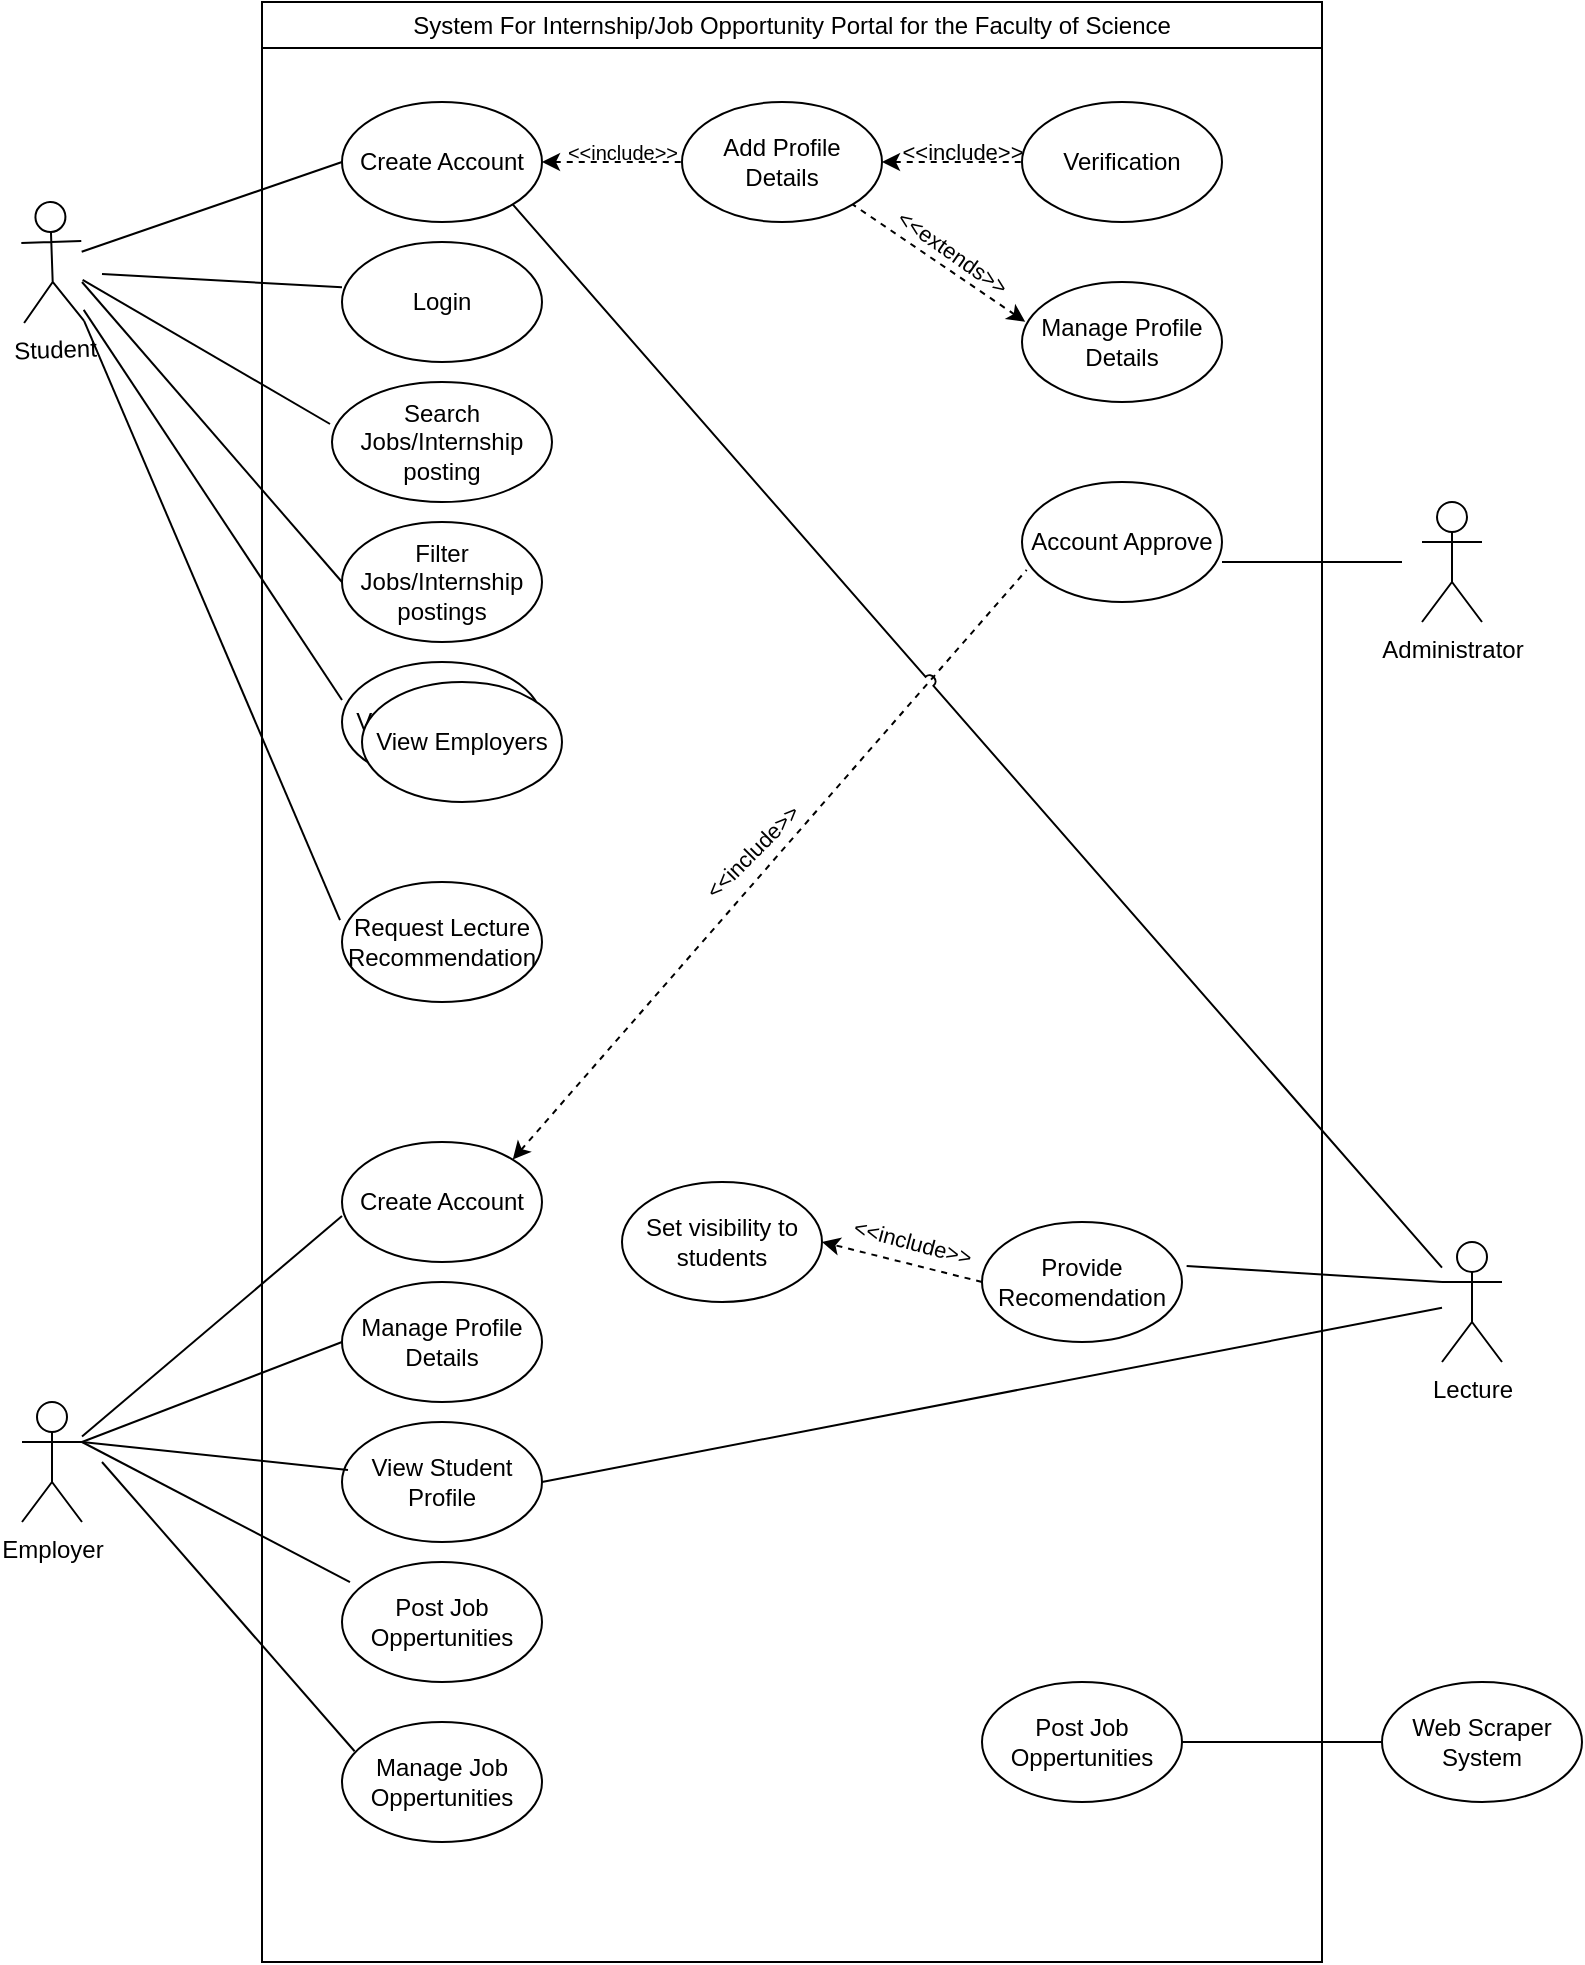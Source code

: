 <mxfile version="24.7.7">
  <diagram name="Page-1" id="mJqCjJkcsdnNDaewhTTc">
    <mxGraphModel dx="1467" dy="710" grid="1" gridSize="10" guides="1" tooltips="1" connect="1" arrows="1" fold="1" page="1" pageScale="1" pageWidth="850" pageHeight="1100" math="0" shadow="0">
      <root>
        <mxCell id="0" />
        <mxCell id="1" parent="0" />
        <mxCell id="IS47KzOUH4WITXXJGDpX-1" value="System For&amp;nbsp;Internship/Job Opportunity Portal for the Faculty of Science" style="swimlane;whiteSpace=wrap;html=1;fontStyle=0" vertex="1" parent="1">
          <mxGeometry x="210" y="200" width="530" height="980" as="geometry" />
        </mxCell>
        <mxCell id="IS47KzOUH4WITXXJGDpX-2" value="Create Account" style="ellipse;whiteSpace=wrap;html=1;" vertex="1" parent="IS47KzOUH4WITXXJGDpX-1">
          <mxGeometry x="40" y="50" width="100" height="60" as="geometry" />
        </mxCell>
        <mxCell id="IS47KzOUH4WITXXJGDpX-3" value="Search Jobs/Internship posting" style="ellipse;whiteSpace=wrap;html=1;" vertex="1" parent="IS47KzOUH4WITXXJGDpX-1">
          <mxGeometry x="35" y="190" width="110" height="60" as="geometry" />
        </mxCell>
        <mxCell id="IS47KzOUH4WITXXJGDpX-4" value="Add Profile Details" style="ellipse;whiteSpace=wrap;html=1;" vertex="1" parent="IS47KzOUH4WITXXJGDpX-1">
          <mxGeometry x="210" y="50" width="100" height="60" as="geometry" />
        </mxCell>
        <mxCell id="IS47KzOUH4WITXXJGDpX-5" value="Filter Jobs/Internship postings" style="ellipse;whiteSpace=wrap;html=1;" vertex="1" parent="IS47KzOUH4WITXXJGDpX-1">
          <mxGeometry x="40" y="260" width="100" height="60" as="geometry" />
        </mxCell>
        <mxCell id="IS47KzOUH4WITXXJGDpX-6" value="View Employers" style="ellipse;whiteSpace=wrap;html=1;" vertex="1" parent="IS47KzOUH4WITXXJGDpX-1">
          <mxGeometry x="40" y="330" width="100" height="60" as="geometry" />
        </mxCell>
        <mxCell id="IS47KzOUH4WITXXJGDpX-7" value="Request Lecture Recommendation" style="ellipse;whiteSpace=wrap;html=1;" vertex="1" parent="IS47KzOUH4WITXXJGDpX-1">
          <mxGeometry x="40" y="440" width="100" height="60" as="geometry" />
        </mxCell>
        <mxCell id="IS47KzOUH4WITXXJGDpX-8" value="" style="endArrow=none;dashed=1;html=1;rounded=0;exitX=1;exitY=0.5;exitDx=0;exitDy=0;strokeColor=default;startArrow=classic;startFill=1;" edge="1" parent="IS47KzOUH4WITXXJGDpX-1" source="IS47KzOUH4WITXXJGDpX-2">
          <mxGeometry width="50" height="50" relative="1" as="geometry">
            <mxPoint x="140" y="80" as="sourcePoint" />
            <mxPoint x="210" y="80" as="targetPoint" />
          </mxGeometry>
        </mxCell>
        <mxCell id="IS47KzOUH4WITXXJGDpX-9" value="&amp;lt;&amp;lt;include&amp;gt;&amp;gt;" style="text;html=1;align=center;verticalAlign=middle;resizable=0;points=[];autosize=1;strokeColor=none;fillColor=none;fontSize=10;" vertex="1" parent="IS47KzOUH4WITXXJGDpX-1">
          <mxGeometry x="140" y="60" width="80" height="30" as="geometry" />
        </mxCell>
        <mxCell id="IS47KzOUH4WITXXJGDpX-10" value="" style="endArrow=classic;dashed=1;html=1;rounded=0;exitX=0;exitY=0.5;exitDx=0;exitDy=0;entryX=1;entryY=0.5;entryDx=0;entryDy=0;startArrow=none;startFill=0;endFill=1;" edge="1" parent="IS47KzOUH4WITXXJGDpX-1" source="IS47KzOUH4WITXXJGDpX-27" target="IS47KzOUH4WITXXJGDpX-20">
          <mxGeometry width="50" height="50" relative="1" as="geometry">
            <mxPoint x="176" y="253" as="sourcePoint" />
            <mxPoint x="410" y="740" as="targetPoint" />
          </mxGeometry>
        </mxCell>
        <mxCell id="IS47KzOUH4WITXXJGDpX-11" value="&amp;lt;&amp;lt;include&amp;gt;&amp;gt;" style="text;html=1;align=center;verticalAlign=middle;resizable=0;points=[];autosize=1;strokeColor=none;fillColor=none;rotation=0;fontSize=11;" vertex="1" parent="IS47KzOUH4WITXXJGDpX-1">
          <mxGeometry x="310" y="60" width="80" height="30" as="geometry" />
        </mxCell>
        <mxCell id="IS47KzOUH4WITXXJGDpX-12" value="" style="endArrow=none;dashed=1;html=1;rounded=0;entryX=1;entryY=1;entryDx=0;entryDy=0;exitX=0.016;exitY=0.331;exitDx=0;exitDy=0;exitPerimeter=0;startArrow=classic;startFill=1;" edge="1" parent="IS47KzOUH4WITXXJGDpX-1" source="IS47KzOUH4WITXXJGDpX-24" target="IS47KzOUH4WITXXJGDpX-4">
          <mxGeometry width="50" height="50" relative="1" as="geometry">
            <mxPoint x="204" y="291.98" as="sourcePoint" />
            <mxPoint x="450" y="450" as="targetPoint" />
          </mxGeometry>
        </mxCell>
        <mxCell id="IS47KzOUH4WITXXJGDpX-13" value="&amp;lt;&amp;lt;include&amp;gt;&amp;gt;" style="text;html=1;align=center;verticalAlign=middle;resizable=0;points=[];autosize=1;strokeColor=none;fillColor=none;rotation=15;fontSize=11;" vertex="1" parent="IS47KzOUH4WITXXJGDpX-1">
          <mxGeometry x="285" y="605" width="80" height="30" as="geometry" />
        </mxCell>
        <mxCell id="IS47KzOUH4WITXXJGDpX-14" value="&amp;lt;&amp;lt;include&amp;gt;&amp;gt;" style="text;html=1;align=center;verticalAlign=middle;resizable=0;points=[];autosize=1;strokeColor=none;fillColor=none;rotation=-45;fontSize=11;" vertex="1" parent="IS47KzOUH4WITXXJGDpX-1">
          <mxGeometry x="205" y="410" width="80" height="30" as="geometry" />
        </mxCell>
        <mxCell id="IS47KzOUH4WITXXJGDpX-15" value="Create Account" style="ellipse;whiteSpace=wrap;html=1;" vertex="1" parent="IS47KzOUH4WITXXJGDpX-1">
          <mxGeometry x="40" y="570" width="100" height="60" as="geometry" />
        </mxCell>
        <mxCell id="IS47KzOUH4WITXXJGDpX-16" value="View Student Profile" style="ellipse;whiteSpace=wrap;html=1;" vertex="1" parent="IS47KzOUH4WITXXJGDpX-1">
          <mxGeometry x="40" y="710" width="100" height="60" as="geometry" />
        </mxCell>
        <mxCell id="IS47KzOUH4WITXXJGDpX-17" value="Post Job Oppertunities" style="ellipse;whiteSpace=wrap;html=1;" vertex="1" parent="IS47KzOUH4WITXXJGDpX-1">
          <mxGeometry x="40" y="780" width="100" height="60" as="geometry" />
        </mxCell>
        <mxCell id="IS47KzOUH4WITXXJGDpX-18" value="Manage Profile Details" style="ellipse;whiteSpace=wrap;html=1;" vertex="1" parent="IS47KzOUH4WITXXJGDpX-1">
          <mxGeometry x="40" y="640" width="100" height="60" as="geometry" />
        </mxCell>
        <mxCell id="IS47KzOUH4WITXXJGDpX-19" value="" style="endArrow=none;dashed=1;html=1;rounded=0;exitX=1;exitY=0;exitDx=0;exitDy=0;entryX=0.023;entryY=0.733;entryDx=0;entryDy=0;entryPerimeter=0;startArrow=classic;startFill=1;jumpStyle=gap;" edge="1" parent="IS47KzOUH4WITXXJGDpX-1" source="IS47KzOUH4WITXXJGDpX-15" target="IS47KzOUH4WITXXJGDpX-29">
          <mxGeometry width="50" height="50" relative="1" as="geometry">
            <mxPoint x="166" y="193" as="sourcePoint" />
            <mxPoint x="213" y="308" as="targetPoint" />
          </mxGeometry>
        </mxCell>
        <mxCell id="IS47KzOUH4WITXXJGDpX-20" value="Set visibility to students" style="ellipse;whiteSpace=wrap;html=1;" vertex="1" parent="IS47KzOUH4WITXXJGDpX-1">
          <mxGeometry x="180" y="590" width="100" height="60" as="geometry" />
        </mxCell>
        <mxCell id="IS47KzOUH4WITXXJGDpX-21" value="Login" style="ellipse;whiteSpace=wrap;html=1;" vertex="1" parent="IS47KzOUH4WITXXJGDpX-1">
          <mxGeometry x="40" y="120" width="100" height="60" as="geometry" />
        </mxCell>
        <mxCell id="IS47KzOUH4WITXXJGDpX-22" value="Verification" style="ellipse;whiteSpace=wrap;html=1;" vertex="1" parent="IS47KzOUH4WITXXJGDpX-1">
          <mxGeometry x="380" y="50" width="100" height="60" as="geometry" />
        </mxCell>
        <mxCell id="IS47KzOUH4WITXXJGDpX-23" value="" style="endArrow=none;dashed=1;html=1;rounded=0;exitX=1;exitY=0.5;exitDx=0;exitDy=0;entryX=0;entryY=0.5;entryDx=0;entryDy=0;startArrow=classic;startFill=1;" edge="1" parent="IS47KzOUH4WITXXJGDpX-1" source="IS47KzOUH4WITXXJGDpX-4" target="IS47KzOUH4WITXXJGDpX-22">
          <mxGeometry width="50" height="50" relative="1" as="geometry">
            <mxPoint x="146" y="233" as="sourcePoint" />
            <mxPoint x="224.485" y="268.883" as="targetPoint" />
            <Array as="points">
              <mxPoint x="350" y="80" />
            </Array>
          </mxGeometry>
        </mxCell>
        <mxCell id="IS47KzOUH4WITXXJGDpX-24" value="Manage Profile Details" style="ellipse;whiteSpace=wrap;html=1;" vertex="1" parent="IS47KzOUH4WITXXJGDpX-1">
          <mxGeometry x="380" y="140" width="100" height="60" as="geometry" />
        </mxCell>
        <mxCell id="IS47KzOUH4WITXXJGDpX-25" value="&amp;lt;&amp;lt;extends&amp;gt;&amp;gt;" style="text;html=1;align=center;verticalAlign=middle;resizable=0;points=[];autosize=1;strokeColor=none;fillColor=none;rotation=35;fontSize=11;" vertex="1" parent="IS47KzOUH4WITXXJGDpX-1">
          <mxGeometry x="300" y="110" width="90" height="30" as="geometry" />
        </mxCell>
        <mxCell id="IS47KzOUH4WITXXJGDpX-27" value="Provide Recomendation" style="ellipse;whiteSpace=wrap;html=1;" vertex="1" parent="IS47KzOUH4WITXXJGDpX-1">
          <mxGeometry x="360" y="610" width="100" height="60" as="geometry" />
        </mxCell>
        <mxCell id="IS47KzOUH4WITXXJGDpX-28" value="Manage Job Oppertunities" style="ellipse;whiteSpace=wrap;html=1;" vertex="1" parent="IS47KzOUH4WITXXJGDpX-1">
          <mxGeometry x="40" y="860" width="100" height="60" as="geometry" />
        </mxCell>
        <mxCell id="IS47KzOUH4WITXXJGDpX-29" value="Account Approve" style="ellipse;whiteSpace=wrap;html=1;" vertex="1" parent="IS47KzOUH4WITXXJGDpX-1">
          <mxGeometry x="380" y="240" width="100" height="60" as="geometry" />
        </mxCell>
        <mxCell id="IS47KzOUH4WITXXJGDpX-30" value="Post Job Oppertunities" style="ellipse;whiteSpace=wrap;html=1;" vertex="1" parent="IS47KzOUH4WITXXJGDpX-1">
          <mxGeometry x="360" y="840" width="100" height="60" as="geometry" />
        </mxCell>
        <mxCell id="IS47KzOUH4WITXXJGDpX-31" value="Student" style="shape=umlActor;verticalLabelPosition=bottom;verticalAlign=top;html=1;outlineConnect=0;rotation=-2;" vertex="1" parent="1">
          <mxGeometry x="90" y="300" width="30" height="60" as="geometry" />
        </mxCell>
        <mxCell id="IS47KzOUH4WITXXJGDpX-32" value="Employer" style="shape=umlActor;verticalLabelPosition=bottom;verticalAlign=top;html=1;outlineConnect=0;" vertex="1" parent="1">
          <mxGeometry x="90" y="900" width="30" height="60" as="geometry" />
        </mxCell>
        <mxCell id="IS47KzOUH4WITXXJGDpX-33" value="" style="endArrow=none;html=1;rounded=0;entryX=0;entryY=0.5;entryDx=0;entryDy=0;endFill=0;" edge="1" parent="1" source="IS47KzOUH4WITXXJGDpX-31" target="IS47KzOUH4WITXXJGDpX-2">
          <mxGeometry width="50" height="50" relative="1" as="geometry">
            <mxPoint x="400" y="280" as="sourcePoint" />
            <mxPoint x="420" y="240" as="targetPoint" />
            <Array as="points" />
          </mxGeometry>
        </mxCell>
        <mxCell id="IS47KzOUH4WITXXJGDpX-34" value="" style="endArrow=none;html=1;rounded=0;entryX=-0.009;entryY=0.35;entryDx=0;entryDy=0;entryPerimeter=0;endFill=0;" edge="1" parent="1" source="IS47KzOUH4WITXXJGDpX-31" target="IS47KzOUH4WITXXJGDpX-3">
          <mxGeometry width="50" height="50" relative="1" as="geometry">
            <mxPoint x="130" y="333" as="sourcePoint" />
            <mxPoint x="280" y="370" as="targetPoint" />
            <Array as="points" />
          </mxGeometry>
        </mxCell>
        <mxCell id="IS47KzOUH4WITXXJGDpX-35" value="" style="endArrow=none;html=1;rounded=0;entryX=0;entryY=0.5;entryDx=0;entryDy=0;endFill=0;" edge="1" parent="1" target="IS47KzOUH4WITXXJGDpX-5">
          <mxGeometry width="50" height="50" relative="1" as="geometry">
            <mxPoint x="120" y="340" as="sourcePoint" />
            <mxPoint x="270" y="440" as="targetPoint" />
            <Array as="points" />
          </mxGeometry>
        </mxCell>
        <mxCell id="IS47KzOUH4WITXXJGDpX-36" value="" style="endArrow=none;html=1;rounded=0;entryX=0;entryY=0.317;entryDx=0;entryDy=0;entryPerimeter=0;endFill=0;" edge="1" parent="1" source="IS47KzOUH4WITXXJGDpX-31" target="IS47KzOUH4WITXXJGDpX-6">
          <mxGeometry width="50" height="50" relative="1" as="geometry">
            <mxPoint x="140" y="353" as="sourcePoint" />
            <mxPoint x="300" y="390" as="targetPoint" />
            <Array as="points" />
          </mxGeometry>
        </mxCell>
        <mxCell id="IS47KzOUH4WITXXJGDpX-37" value="" style="endArrow=none;html=1;rounded=0;exitX=1;exitY=1;exitDx=0;exitDy=0;exitPerimeter=0;entryX=-0.01;entryY=0.317;entryDx=0;entryDy=0;entryPerimeter=0;endFill=0;" edge="1" parent="1" source="IS47KzOUH4WITXXJGDpX-31" target="IS47KzOUH4WITXXJGDpX-7">
          <mxGeometry width="50" height="50" relative="1" as="geometry">
            <mxPoint x="150" y="363" as="sourcePoint" />
            <mxPoint x="310" y="400" as="targetPoint" />
            <Array as="points" />
          </mxGeometry>
        </mxCell>
        <mxCell id="IS47KzOUH4WITXXJGDpX-38" value="" style="endArrow=none;html=1;rounded=0;entryX=0;entryY=0.617;entryDx=0;entryDy=0;entryPerimeter=0;endFill=0;startArrow=none;startFill=0;" edge="1" parent="1" source="IS47KzOUH4WITXXJGDpX-32" target="IS47KzOUH4WITXXJGDpX-15">
          <mxGeometry width="50" height="50" relative="1" as="geometry">
            <mxPoint x="110" y="740" as="sourcePoint" />
            <mxPoint x="289" y="649" as="targetPoint" />
            <Array as="points" />
          </mxGeometry>
        </mxCell>
        <mxCell id="IS47KzOUH4WITXXJGDpX-39" value="" style="endArrow=none;html=1;rounded=0;entryX=0;entryY=0.5;entryDx=0;entryDy=0;exitX=1;exitY=0.333;exitDx=0;exitDy=0;exitPerimeter=0;endFill=0;startArrow=none;startFill=0;" edge="1" parent="1" source="IS47KzOUH4WITXXJGDpX-32" target="IS47KzOUH4WITXXJGDpX-18">
          <mxGeometry width="50" height="50" relative="1" as="geometry">
            <mxPoint x="130" y="930" as="sourcePoint" />
            <mxPoint x="290" y="827" as="targetPoint" />
            <Array as="points" />
          </mxGeometry>
        </mxCell>
        <mxCell id="IS47KzOUH4WITXXJGDpX-40" value="" style="endArrow=none;html=1;rounded=0;entryX=0.03;entryY=0.4;entryDx=0;entryDy=0;entryPerimeter=0;exitX=1;exitY=0.333;exitDx=0;exitDy=0;exitPerimeter=0;endFill=0;startArrow=none;startFill=0;" edge="1" parent="1" source="IS47KzOUH4WITXXJGDpX-32" target="IS47KzOUH4WITXXJGDpX-16">
          <mxGeometry width="50" height="50" relative="1" as="geometry">
            <mxPoint x="140" y="940" as="sourcePoint" />
            <mxPoint x="300" y="837" as="targetPoint" />
            <Array as="points" />
          </mxGeometry>
        </mxCell>
        <mxCell id="IS47KzOUH4WITXXJGDpX-41" value="" style="endArrow=none;html=1;rounded=0;entryX=0.04;entryY=0.167;entryDx=0;entryDy=0;entryPerimeter=0;endFill=0;startArrow=none;startFill=0;" edge="1" parent="1" target="IS47KzOUH4WITXXJGDpX-17">
          <mxGeometry width="50" height="50" relative="1" as="geometry">
            <mxPoint x="120" y="920" as="sourcePoint" />
            <mxPoint x="310" y="847" as="targetPoint" />
            <Array as="points" />
          </mxGeometry>
        </mxCell>
        <mxCell id="IS47KzOUH4WITXXJGDpX-42" value="Lecture" style="shape=umlActor;verticalLabelPosition=bottom;verticalAlign=top;html=1;outlineConnect=0;" vertex="1" parent="1">
          <mxGeometry x="800" y="820" width="30" height="60" as="geometry" />
        </mxCell>
        <mxCell id="IS47KzOUH4WITXXJGDpX-43" value="" style="endArrow=none;html=1;rounded=0;entryX=1;entryY=1;entryDx=0;entryDy=0;jumpStyle=arc;endFill=0;" edge="1" parent="1" source="IS47KzOUH4WITXXJGDpX-42" target="IS47KzOUH4WITXXJGDpX-2">
          <mxGeometry width="50" height="50" relative="1" as="geometry">
            <mxPoint x="130" y="930" as="sourcePoint" />
            <mxPoint x="690" y="620" as="targetPoint" />
            <Array as="points" />
          </mxGeometry>
        </mxCell>
        <mxCell id="IS47KzOUH4WITXXJGDpX-44" value="" style="endArrow=none;html=1;rounded=0;entryX=0;entryY=0.378;entryDx=0;entryDy=0;entryPerimeter=0;endFill=0;" edge="1" parent="1" target="IS47KzOUH4WITXXJGDpX-21">
          <mxGeometry width="50" height="50" relative="1" as="geometry">
            <mxPoint x="130" y="336" as="sourcePoint" />
            <mxPoint x="276" y="301" as="targetPoint" />
            <Array as="points" />
          </mxGeometry>
        </mxCell>
        <mxCell id="IS47KzOUH4WITXXJGDpX-45" value="" style="endArrow=none;html=1;rounded=0;entryX=1;entryY=0.5;entryDx=0;entryDy=0;endFill=0;startArrow=none;startFill=0;" edge="1" parent="1" source="IS47KzOUH4WITXXJGDpX-42" target="IS47KzOUH4WITXXJGDpX-16">
          <mxGeometry width="50" height="50" relative="1" as="geometry">
            <mxPoint x="830" y="931" as="sourcePoint" />
            <mxPoint x="470" y="830" as="targetPoint" />
            <Array as="points" />
          </mxGeometry>
        </mxCell>
        <mxCell id="IS47KzOUH4WITXXJGDpX-46" value="" style="endArrow=none;html=1;rounded=0;entryX=0.063;entryY=0.244;entryDx=0;entryDy=0;entryPerimeter=0;endFill=0;startArrow=none;startFill=0;" edge="1" parent="1" target="IS47KzOUH4WITXXJGDpX-28">
          <mxGeometry width="50" height="50" relative="1" as="geometry">
            <mxPoint x="130" y="930" as="sourcePoint" />
            <mxPoint x="284" y="1000" as="targetPoint" />
            <Array as="points" />
          </mxGeometry>
        </mxCell>
        <mxCell id="IS47KzOUH4WITXXJGDpX-47" value="Administrator" style="shape=umlActor;verticalLabelPosition=bottom;verticalAlign=top;html=1;outlineConnect=0;" vertex="1" parent="1">
          <mxGeometry x="790" y="450" width="30" height="60" as="geometry" />
        </mxCell>
        <mxCell id="IS47KzOUH4WITXXJGDpX-48" value="Web Scraper System" style="ellipse;whiteSpace=wrap;html=1;" vertex="1" parent="1">
          <mxGeometry x="770" y="1040" width="100" height="60" as="geometry" />
        </mxCell>
        <mxCell id="IS47KzOUH4WITXXJGDpX-49" value="" style="endArrow=none;html=1;rounded=0;entryX=1;entryY=0.5;entryDx=0;entryDy=0;exitX=0;exitY=0.5;exitDx=0;exitDy=0;endFill=0;startArrow=none;startFill=0;" edge="1" parent="1" source="IS47KzOUH4WITXXJGDpX-48" target="IS47KzOUH4WITXXJGDpX-30">
          <mxGeometry width="50" height="50" relative="1" as="geometry">
            <mxPoint x="810" y="863" as="sourcePoint" />
            <mxPoint x="380" y="950" as="targetPoint" />
            <Array as="points" />
          </mxGeometry>
        </mxCell>
        <mxCell id="IS47KzOUH4WITXXJGDpX-50" value="" style="endArrow=none;html=1;rounded=0;entryX=1;entryY=0.667;entryDx=0;entryDy=0;entryPerimeter=0;endFill=0;" edge="1" parent="1" target="IS47KzOUH4WITXXJGDpX-29">
          <mxGeometry width="50" height="50" relative="1" as="geometry">
            <mxPoint x="780" y="480" as="sourcePoint" />
            <mxPoint x="366" y="311" as="targetPoint" />
            <Array as="points" />
          </mxGeometry>
        </mxCell>
        <mxCell id="IS47KzOUH4WITXXJGDpX-26" value="" style="endArrow=none;html=1;rounded=0;entryX=1.023;entryY=0.367;entryDx=0;entryDy=0;entryPerimeter=0;exitX=0;exitY=0.333;exitDx=0;exitDy=0;exitPerimeter=0;endFill=0;startArrow=none;startFill=0;" edge="1" parent="1" target="IS47KzOUH4WITXXJGDpX-27" source="IS47KzOUH4WITXXJGDpX-42">
          <mxGeometry width="50" height="50" relative="1" as="geometry">
            <mxPoint x="770" y="840" as="sourcePoint" />
            <mxPoint x="835" y="1371" as="targetPoint" />
            <Array as="points" />
          </mxGeometry>
        </mxCell>
        <mxCell id="IS47KzOUH4WITXXJGDpX-51" value="View Employers" style="ellipse;whiteSpace=wrap;html=1;" vertex="1" parent="1">
          <mxGeometry x="260" y="540" width="100" height="60" as="geometry" />
        </mxCell>
      </root>
    </mxGraphModel>
  </diagram>
</mxfile>
